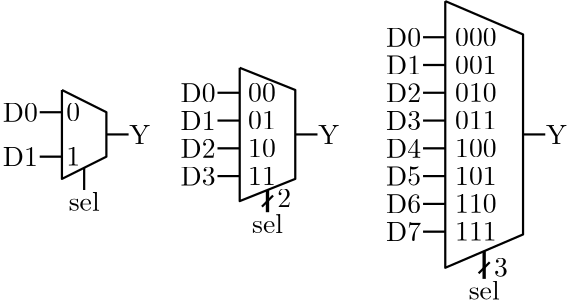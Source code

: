 <?xml version="1.0"?>
<!DOCTYPE ipe SYSTEM "ipe.dtd">
<ipe version="70206" creator="Ipe 7.2.10">
<info created="D:20200221131243" modified="D:20200221132621"/>
<ipestyle name="basic">
<symbol name="arrow/arc(spx)">
<path stroke="sym-stroke" fill="sym-stroke" pen="sym-pen">
0 0 m
-1 0.333 l
-1 -0.333 l
h
</path>
</symbol>
<symbol name="arrow/farc(spx)">
<path stroke="sym-stroke" fill="white" pen="sym-pen">
0 0 m
-1 0.333 l
-1 -0.333 l
h
</path>
</symbol>
<symbol name="arrow/ptarc(spx)">
<path stroke="sym-stroke" fill="sym-stroke" pen="sym-pen">
0 0 m
-1 0.333 l
-0.8 0 l
-1 -0.333 l
h
</path>
</symbol>
<symbol name="arrow/fptarc(spx)">
<path stroke="sym-stroke" fill="white" pen="sym-pen">
0 0 m
-1 0.333 l
-0.8 0 l
-1 -0.333 l
h
</path>
</symbol>
<symbol name="mark/circle(sx)" transformations="translations">
<path fill="sym-stroke">
0.6 0 0 0.6 0 0 e
0.4 0 0 0.4 0 0 e
</path>
</symbol>
<symbol name="mark/disk(sx)" transformations="translations">
<path fill="sym-stroke">
0.6 0 0 0.6 0 0 e
</path>
</symbol>
<symbol name="mark/fdisk(sfx)" transformations="translations">
<group>
<path fill="sym-fill">
0.5 0 0 0.5 0 0 e
</path>
<path fill="sym-stroke" fillrule="eofill">
0.6 0 0 0.6 0 0 e
0.4 0 0 0.4 0 0 e
</path>
</group>
</symbol>
<symbol name="mark/box(sx)" transformations="translations">
<path fill="sym-stroke" fillrule="eofill">
-0.6 -0.6 m
0.6 -0.6 l
0.6 0.6 l
-0.6 0.6 l
h
-0.4 -0.4 m
0.4 -0.4 l
0.4 0.4 l
-0.4 0.4 l
h
</path>
</symbol>
<symbol name="mark/square(sx)" transformations="translations">
<path fill="sym-stroke">
-0.6 -0.6 m
0.6 -0.6 l
0.6 0.6 l
-0.6 0.6 l
h
</path>
</symbol>
<symbol name="mark/fsquare(sfx)" transformations="translations">
<group>
<path fill="sym-fill">
-0.5 -0.5 m
0.5 -0.5 l
0.5 0.5 l
-0.5 0.5 l
h
</path>
<path fill="sym-stroke" fillrule="eofill">
-0.6 -0.6 m
0.6 -0.6 l
0.6 0.6 l
-0.6 0.6 l
h
-0.4 -0.4 m
0.4 -0.4 l
0.4 0.4 l
-0.4 0.4 l
h
</path>
</group>
</symbol>
<symbol name="mark/cross(sx)" transformations="translations">
<group>
<path fill="sym-stroke">
-0.43 -0.57 m
0.57 0.43 l
0.43 0.57 l
-0.57 -0.43 l
h
</path>
<path fill="sym-stroke">
-0.43 0.57 m
0.57 -0.43 l
0.43 -0.57 l
-0.57 0.43 l
h
</path>
</group>
</symbol>
<symbol name="arrow/fnormal(spx)">
<path stroke="sym-stroke" fill="white" pen="sym-pen">
0 0 m
-1 0.333 l
-1 -0.333 l
h
</path>
</symbol>
<symbol name="arrow/pointed(spx)">
<path stroke="sym-stroke" fill="sym-stroke" pen="sym-pen">
0 0 m
-1 0.333 l
-0.8 0 l
-1 -0.333 l
h
</path>
</symbol>
<symbol name="arrow/fpointed(spx)">
<path stroke="sym-stroke" fill="white" pen="sym-pen">
0 0 m
-1 0.333 l
-0.8 0 l
-1 -0.333 l
h
</path>
</symbol>
<symbol name="arrow/linear(spx)">
<path stroke="sym-stroke" pen="sym-pen">
-1 0.333 m
0 0 l
-1 -0.333 l
</path>
</symbol>
<symbol name="arrow/fdouble(spx)">
<path stroke="sym-stroke" fill="white" pen="sym-pen">
0 0 m
-1 0.333 l
-1 -0.333 l
h
-1 0 m
-2 0.333 l
-2 -0.333 l
h
</path>
</symbol>
<symbol name="arrow/double(spx)">
<path stroke="sym-stroke" fill="sym-stroke" pen="sym-pen">
0 0 m
-1 0.333 l
-1 -0.333 l
h
-1 0 m
-2 0.333 l
-2 -0.333 l
h
</path>
</symbol>
<pen name="heavier" value="0.8"/>
<pen name="fat" value="1.2"/>
<pen name="ultrafat" value="2"/>
<symbolsize name="large" value="5"/>
<symbolsize name="small" value="2"/>
<symbolsize name="tiny" value="1.1"/>
<arrowsize name="large" value="10"/>
<arrowsize name="small" value="5"/>
<arrowsize name="tiny" value="3"/>
<color name="green" value="0 1 0"/>
<color name="yellow" value="1 1 0"/>
<color name="orange" value="1 0.647 0"/>
<color name="gold" value="1 0.843 0"/>
<color name="purple" value="0.627 0.125 0.941"/>
<color name="gray" value="0.745"/>
<color name="brown" value="0.647 0.165 0.165"/>
<color name="navy" value="0 0 0.502"/>
<color name="pink" value="1 0.753 0.796"/>
<color name="seagreen" value="0.18 0.545 0.341"/>
<color name="turquoise" value="0.251 0.878 0.816"/>
<color name="violet" value="0.933 0.51 0.933"/>
<color name="darkblue" value="0 0 0.545"/>
<color name="darkcyan" value="0 0.545 0.545"/>
<color name="darkgray" value="0.663"/>
<color name="darkgreen" value="0 0.392 0"/>
<color name="darkmagenta" value="0.545 0 0.545"/>
<color name="darkorange" value="1 0.549 0"/>
<color name="darkred" value="0.545 0 0"/>
<color name="lightblue" value="0.678 0.847 0.902"/>
<color name="lightcyan" value="0.878 1 1"/>
<color name="lightgray" value="0.827"/>
<color name="lightgreen" value="0.565 0.933 0.565"/>
<color name="lightyellow" value="1 1 0.878"/>
<color name="red" value="1 0 0"/>
<color name="blue" value="0 0 1"/>
<dashstyle name="dash dotted" value="[4 2 1 2] 0"/>
<dashstyle name="dash dot dotted" value="[4 2 1 2 1 2] 0"/>
<dashstyle name="dashed" value="[4] 0"/>
<dashstyle name="dotted" value="[1 3] 0"/>
<textsize name="large" value="\large"/>
<textsize name="small" value="\small"/>
<textsize name="tiny" value="\tiny"/>
<textsize name="Large" value="\Large"/>
<textsize name="LARGE" value="\LARGE"/>
<textsize name="huge" value="\huge"/>
<textsize name="Huge" value="\Huge"/>
<textsize name="footnote" value="\footnotesize"/>
<textstyle name="center" begin="\begin{center}" end="\end{center}"/>
<textstyle name="itemize" begin="\begin{itemize}" end="\end{itemize}"/>
<textstyle name="item" begin="\begin{itemize}\item{}" end="\end{itemize}"/>
<gridsize name="1 pts" value="1"/>
<gridsize name="2 pts" value="2"/>
<gridsize name="4 pts" value="4"/>
<gridsize name="8 pts (~3 mm)" value="8"/>
<gridsize name="16 pts (~6 mm)" value="16"/>
<gridsize name="32 pts (~12 mm)" value="32"/>
<gridsize name="10 pts (~3.5 mm)" value="10"/>
<gridsize name="20 pts (~7 mm)" value="20"/>
<gridsize name="14 pts (~5 mm)" value="14"/>
<gridsize name="28 pts (~10 mm)" value="28"/>
<gridsize name="56 pts (~20 mm)" value="56"/>
<anglesize name="90 deg" value="90"/>
<anglesize name="60 deg" value="60"/>
<anglesize name="45 deg" value="45"/>
<anglesize name="30 deg" value="30"/>
<anglesize name="22.5 deg" value="22.5"/>
<opacity name="10%" value="0.1"/>
<opacity name="30%" value="0.3"/>
<opacity name="50%" value="0.5"/>
<opacity name="75%" value="0.75"/>
<tiling name="falling" angle="-60" step="4" width="1"/>
<tiling name="rising" angle="30" step="4" width="1"/>
<layout paper="220 114" origin="0 0" frame="220 114"/>
</ipestyle>
<page>
<layer name="alpha"/>
<view layers="alpha" active="alpha"/>
<text layer="alpha" matrix="1 0 0 1 -68 -689" transformations="translations" pos="80 759" stroke="black" type="label" width="12.592" height="6.808" depth="0" halign="center" valign="center">D0</text>
<text matrix="1 0 0 1 -68 -705" transformations="translations" pos="80 759" stroke="black" type="label" width="12.592" height="6.808" depth="0" halign="center" valign="center">D1</text>
<text matrix="1 0 0 1 -49 -689" transformations="translations" pos="80 759" stroke="black" type="label" width="4.981" height="6.42" depth="0" halign="center" valign="center">0</text>
<text matrix="1 0 0 1 -49 -705" transformations="translations" pos="80 759" stroke="black" type="label" width="4.981" height="6.42" depth="0" halign="center" valign="center">1</text>
<path matrix="1 0 0 1 -69 -690" stroke="black" pen="heavier">
88 760 m
96 760 l
</path>
<path matrix="1 0 0 1 -69 -690" stroke="black" pen="heavier">
96 768 m
96 736 l
112 744 l
112 760 l
96 768 l
</path>
<path matrix="1 0 0 1 -69 -690" stroke="black" pen="heavier">
88 744 m
96 744 l
</path>
<text matrix="1 0 0 1 19 -682" transformations="translations" pos="80 759" stroke="black" type="label" width="9.963" height="6.42" depth="0" halign="center" valign="center">00</text>
<text matrix="1 0 0 1 19 -692" transformations="translations" pos="80 759" stroke="black" type="label" width="9.963" height="6.42" depth="0" halign="center" valign="center">01</text>
<text matrix="1 0 0 1 19 -702" transformations="translations" pos="80 759" stroke="black" type="label" width="9.963" height="6.42" depth="0" halign="center" valign="center">10</text>
<text matrix="1 0 0 1 19 -712" transformations="translations" pos="80 759" stroke="black" type="label" width="9.963" height="6.42" depth="0" halign="center" valign="center">11</text>
<text matrix="1 0 0 1 -4 -682" transformations="translations" pos="80 759" stroke="black" type="label" width="12.592" height="6.808" depth="0" halign="center" valign="center">D0</text>
<text matrix="1 0 0 1 -4 -692" transformations="translations" pos="80 759" stroke="black" type="label" width="12.592" height="6.808" depth="0" halign="center" valign="center">D1</text>
<text matrix="1 0 0 1 -4 -702" transformations="translations" pos="80 759" stroke="black" type="label" width="12.592" height="6.808" depth="0" halign="center" valign="center">D2</text>
<text matrix="1 0 0 1 -4 -712" transformations="translations" pos="80 759" stroke="black" type="label" width="12.592" height="6.808" depth="0" halign="center" valign="center">D3</text>
<path matrix="1 0 0 1 -61 -650" stroke="black" pen="heavier">
152 736 m
152 688 l
172 696 l
172 728 l
152 736 l
</path>
<path matrix="1 0 0 1 -61 -650" stroke="black" pen="heavier">
144 727 m
152 727 l
</path>
<path matrix="1 0 0 1 -61 -650" stroke="black" pen="heavier">
144 717 m
152 717 l
</path>
<path matrix="1 0 0 1 -61 -650" stroke="black" pen="heavier">
144 707 m
152 707 l
</path>
<path matrix="1 0 0 1 -61 -650" stroke="black" pen="heavier">
144 697 m
152 697 l
</path>
<path matrix="1 0 0 1 -69 -650" stroke="black" pen="heavier">
112 712 m
120 712 l
</path>
<path matrix="1 0 0 1 -61 -650" stroke="black" pen="heavier">
172 712 m
180 712 l
</path>
<text matrix="1 0 0 1 -25 -697" transformations="translations" pos="80 759" stroke="black" type="label" width="7.472" height="6.808" depth="0" halign="center" valign="center">Y</text>
<text matrix="1 0 0 1 43 -697" transformations="translations" pos="80 759" stroke="black" type="label" width="7.472" height="6.808" depth="0" halign="center" valign="center">Y</text>
<text matrix="1 0 0 1 96 -662" transformations="translations" pos="80 759" stroke="black" type="label" width="14.944" height="6.42" depth="0" halign="center" valign="center">000</text>
<text matrix="1 0 0 1 96 -672" transformations="translations" pos="80 759" stroke="black" type="label" width="14.944" height="6.42" depth="0" halign="center" valign="center">001</text>
<text matrix="1 0 0 1 96 -682" transformations="translations" pos="80 759" stroke="black" type="label" width="14.944" height="6.42" depth="0" halign="center" valign="center">010</text>
<text matrix="1 0 0 1 96 -692" transformations="translations" pos="80 759" stroke="black" type="label" width="14.944" height="6.42" depth="0" halign="center" valign="center">011</text>
<text matrix="1 0 0 1 96 -702" transformations="translations" pos="80 759" stroke="black" type="label" width="14.944" height="6.42" depth="0" halign="center" valign="center">100</text>
<text matrix="1 0 0 1 96 -712" transformations="translations" pos="80 759" stroke="black" type="label" width="14.944" height="6.42" depth="0" halign="center" valign="center">101</text>
<text matrix="1 0 0 1 96 -722" transformations="translations" pos="80 759" stroke="black" type="label" width="14.944" height="6.42" depth="0" halign="center" valign="center">110</text>
<text matrix="1 0 0 1 96 -732" transformations="translations" pos="80 759" stroke="black" type="label" width="14.944" height="6.42" depth="0" halign="center" valign="center">111</text>
<text matrix="1 0 0 1 70 -662" transformations="translations" pos="80 759" stroke="black" type="label" width="12.592" height="6.808" depth="0" halign="center" valign="center">D0</text>
<text matrix="1 0 0 1 70 -672" transformations="translations" pos="80 759" stroke="black" type="label" width="12.592" height="6.808" depth="0" halign="center" valign="center">D1</text>
<text matrix="1 0 0 1 70 -682" transformations="translations" pos="80 759" stroke="black" type="label" width="12.592" height="6.808" depth="0" halign="center" valign="center">D2</text>
<text matrix="1 0 0 1 70 -692" transformations="translations" pos="80 759" stroke="black" type="label" width="12.592" height="6.808" depth="0" halign="center" valign="center">D3</text>
<text matrix="1 0 0 1 70 -702" transformations="translations" pos="80 759" stroke="black" type="label" width="12.592" height="6.808" depth="0" halign="center" valign="center">D4</text>
<text matrix="1 0 0 1 70 -712" transformations="translations" pos="80 759" stroke="black" type="label" width="12.592" height="6.808" depth="0" halign="center" valign="center">D5</text>
<text matrix="1 0 0 1 70 -722" transformations="translations" pos="80 759" stroke="black" type="label" width="12.592" height="6.808" depth="0" halign="center" valign="center">D6</text>
<text matrix="1 0 0 1 70 -732" transformations="translations" pos="80 759" stroke="black" type="label" width="12.592" height="6.808" depth="0" halign="center" valign="center">D7</text>
<path matrix="1 0 0 1 -107 -630" stroke="black" pen="heavier">
272 740 m
272 644 l
300 656 l
300 728 l
272 740 l
</path>
<path matrix="1 0 0 1 13 -630" stroke="black" pen="heavier">
144 727 m
152 727 l
</path>
<path matrix="1 0 0 1 13 -630" stroke="black" pen="heavier">
144 717 m
152 717 l
</path>
<path matrix="1 0 0 1 13 -630" stroke="black" pen="heavier">
144 707 m
152 707 l
</path>
<path matrix="1 0 0 1 13 -630" stroke="black" pen="heavier">
144 697 m
152 697 l
</path>
<path matrix="1 0 0 1 13 -670" stroke="black" pen="heavier">
144 727 m
152 727 l
</path>
<path matrix="1 0 0 1 13 -670" stroke="black" pen="heavier">
144 717 m
152 717 l
</path>
<path matrix="1 0 0 1 13 -670" stroke="black" pen="heavier">
144 707 m
152 707 l
</path>
<path matrix="1 0 0 1 13 -670" stroke="black" pen="heavier">
144 697 m
152 697 l
</path>
<path matrix="1 0 0 1 21 -650" stroke="black" pen="heavier">
172 712 m
180 712 l
</path>
<text matrix="1 0 0 1 125 -697" transformations="translations" pos="80 759" stroke="black" type="label" width="7.472" height="6.808" depth="0" halign="center" valign="center">Y</text>
<path matrix="1 0 0 1 -65 -650" stroke="black" pen="heavier">
100 700 m
100 692 l
</path>
<path matrix="1 0 0 1 -65 -650" stroke="black" pen="fat">
166 692 m
166 684 l
</path>
<path matrix="1 0 0 1 -107 -650" stroke="black" pen="fat">
286 670 m
286 660 l
</path>
<path matrix="1 0 0 1 -65 -650" stroke="black" pen="heavier">
164 686 m
168 690 l
</path>
<path matrix="1 0 0 1 -65 -650" stroke="black" pen="heavier">
242 662 m
246 666 l
</path>
<text matrix="1 0 0 1 27 -720" transformations="translations" pos="80 759" stroke="black" type="label" width="4.981" height="6.42" depth="0" halign="center" valign="center">2</text>
<text matrix="1 0 0 1 105 -745" transformations="translations" pos="80 759" stroke="black" type="label" width="4.981" height="6.42" depth="0" halign="center" valign="center">3</text>
<text matrix="1 0 0 1 1 7" transformations="translations" pos="34 31" stroke="black" type="label" width="11.125" height="6.918" depth="0" halign="center" valign="center">sel</text>
<text matrix="1 0 0 1 67 -1" transformations="translations" pos="34 31" stroke="black" type="label" width="11.125" height="6.918" depth="0" halign="center" valign="center">sel</text>
<text matrix="1 0 0 1 145 -25" transformations="translations" pos="34 31" stroke="black" type="label" width="11.125" height="6.918" depth="0" halign="center" valign="center">sel</text>
</page>
</ipe>
